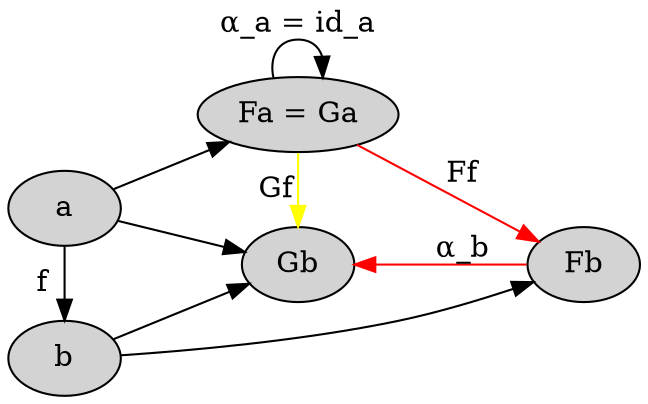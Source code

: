 digraph {
  node [style="filled" color="black" fillcolor="lightgray"]

  rankdir=LR
  { rank=same a b }
  { rank=same Gb FaGa }

  a [label="a"]
  b [label="b"]
  Fb [label="Fb"]
  Gb [label="Gb"]
  FaGa [label="Fa = Ga"]

  a -> b [label="f"]
  a -> Gb
  a -> FaGa
  b -> Fb
  b -> Gb
  FaGa -> FaGa [label="α_a = id_a"]
  FaGa -> Fb [label="Ff" color="red"]
  Fb -> Gb [label="α_b" color="red"]
  FaGa -> Gb [label="Gf" color="yellow"]
}
